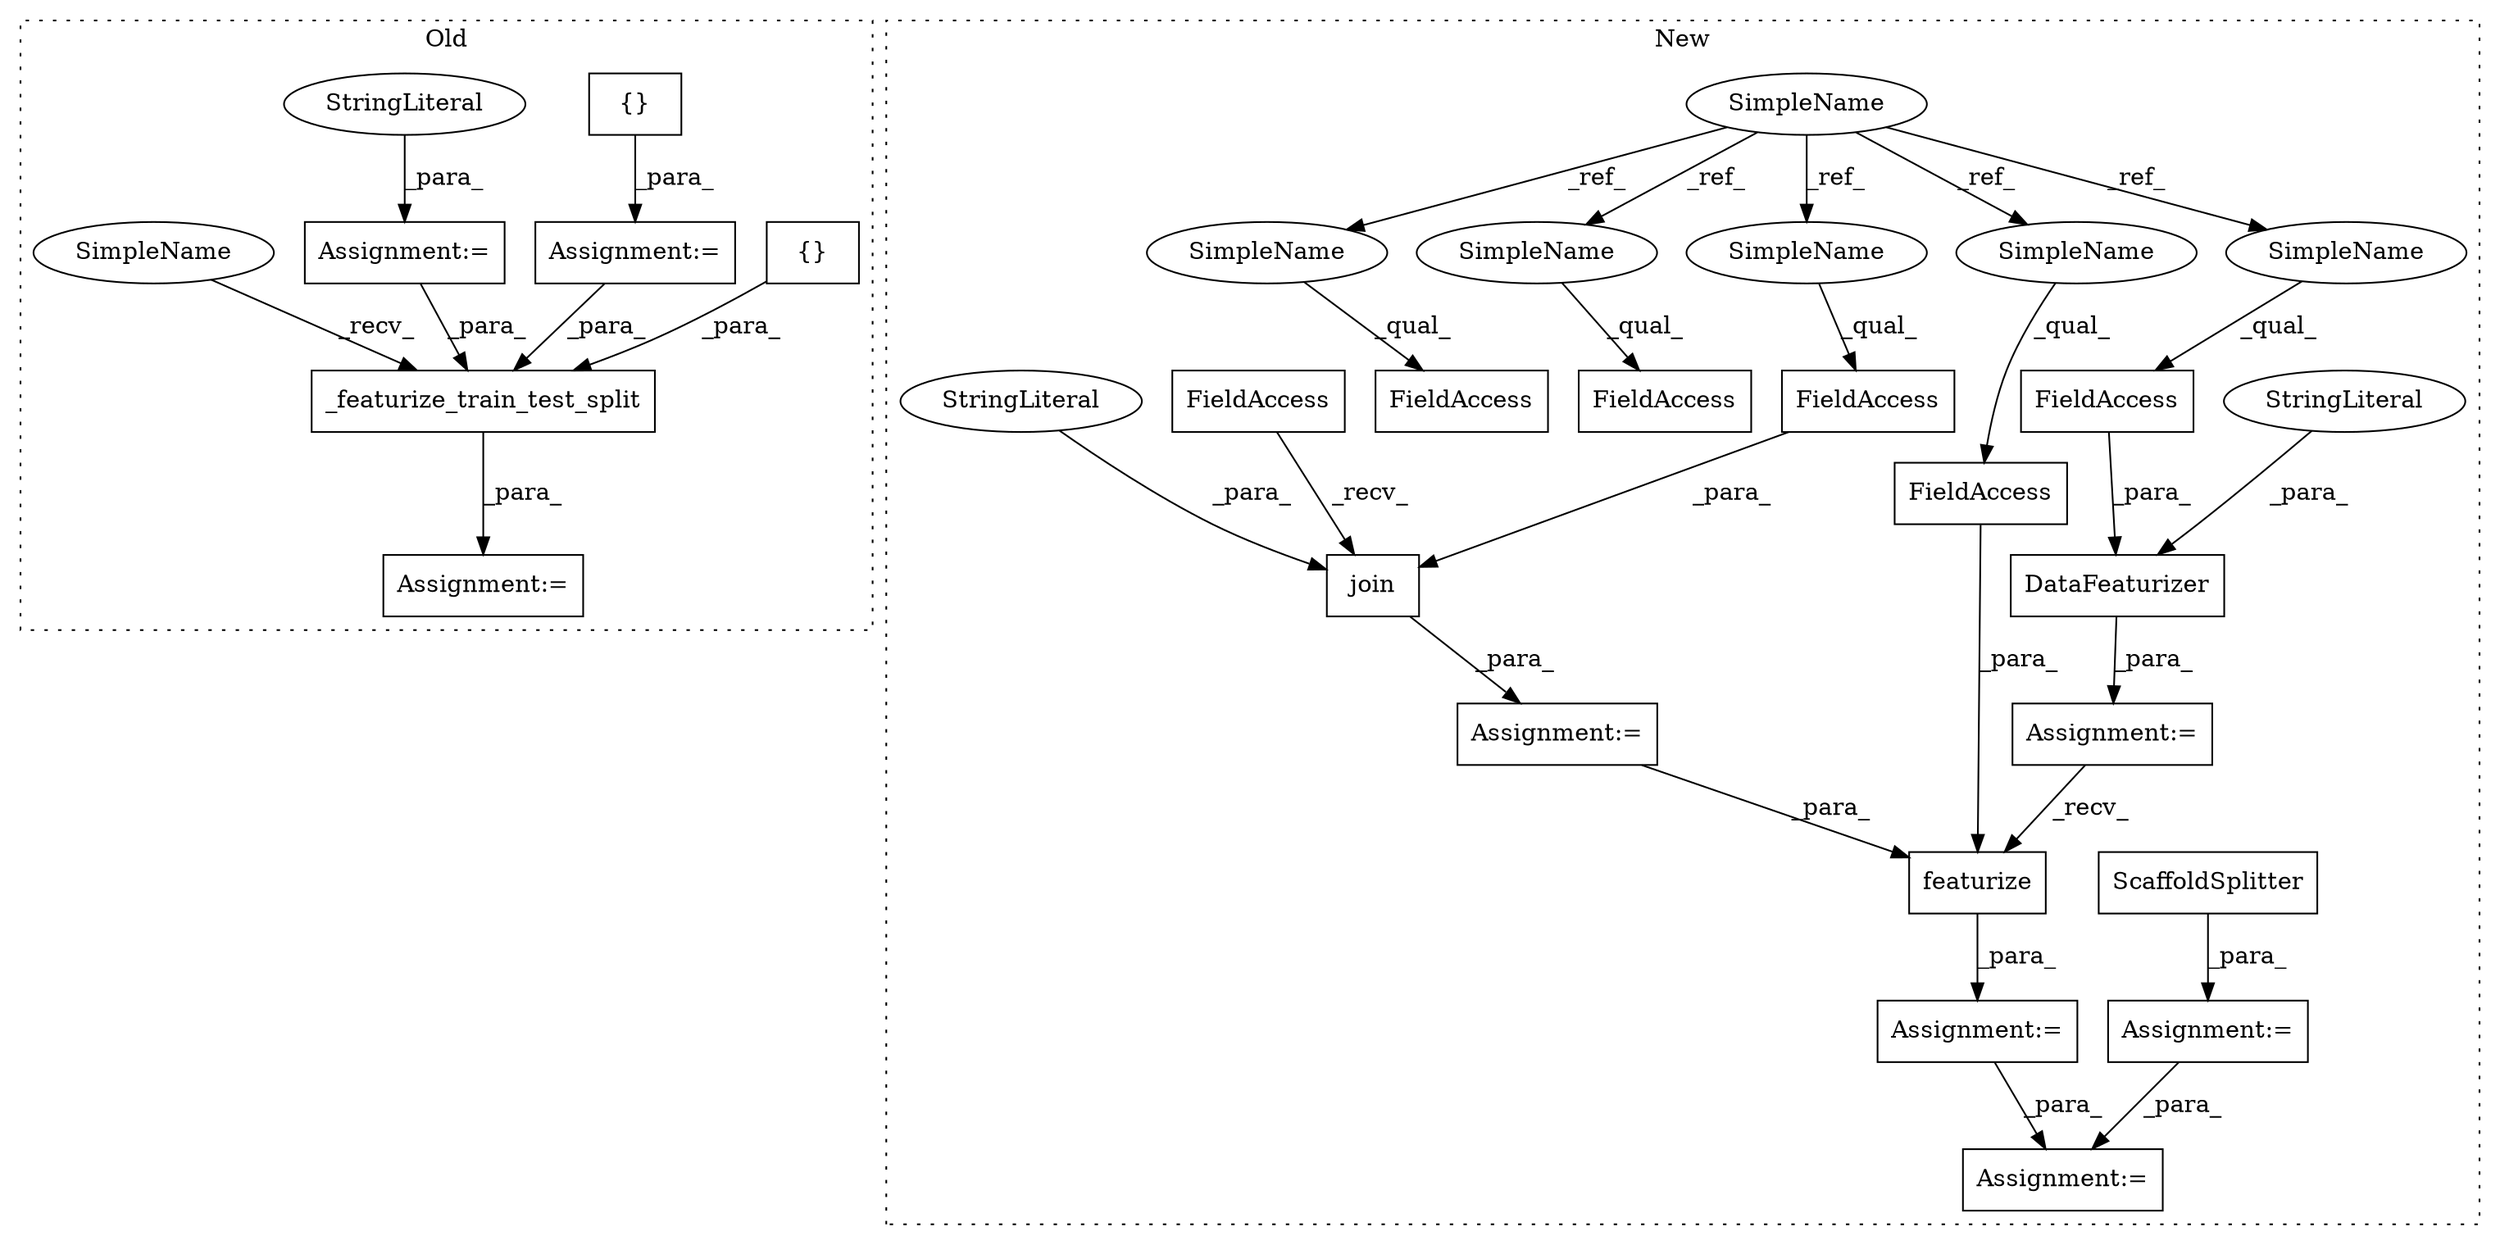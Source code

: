 digraph G {
subgraph cluster0 {
1 [label="{}" a="4" s="2506" l="2" shape="box"];
4 [label="Assignment:=" a="7" s="2996" l="2" shape="box"];
5 [label="{}" a="4" s="2640,2665" l="1,1" shape="box"];
12 [label="Assignment:=" a="7" s="2587" l="1" shape="box"];
14 [label="_featurize_train_test_split" a="32" s="3003,3151" l="28,1" shape="box"];
20 [label="Assignment:=" a="7" s="2886" l="1" shape="box"];
21 [label="StringLiteral" a="45" s="2887" l="13" shape="ellipse"];
31 [label="SimpleName" a="42" s="2998" l="4" shape="ellipse"];
label = "Old";
style="dotted";
}
subgraph cluster1 {
2 [label="featurize" a="32" s="3104,3138" l="10,1" shape="box"];
3 [label="Assignment:=" a="7" s="3247" l="2" shape="box"];
6 [label="FieldAccess" a="22" s="3125" l="13" shape="box"];
7 [label="DataFeaturizer" a="32" s="3022,3078" l="15,1" shape="box"];
8 [label="StringLiteral" a="45" s="3073" l="5" shape="ellipse"];
9 [label="FieldAccess" a="22" s="3043" l="17" shape="box"];
10 [label="Assignment:=" a="7" s="3092" l="1" shape="box"];
11 [label="Assignment:=" a="7" s="3153" l="1" shape="box"];
13 [label="Assignment:=" a="7" s="3021" l="1" shape="box"];
15 [label="SimpleName" a="42" s="1711" l="4" shape="ellipse"];
16 [label="FieldAccess" a="22" s="2974" l="16" shape="box"];
17 [label="FieldAccess" a="22" s="3304" l="14" shape="box"];
18 [label="FieldAccess" a="22" s="3289" l="14" shape="box"];
19 [label="ScaffoldSplitter" a="32" s="3154" l="18" shape="box"];
22 [label="join" a="32" s="2969,3004" l="5,1" shape="box"];
23 [label="FieldAccess" a="22" s="2961" l="7" shape="box"];
24 [label="Assignment:=" a="7" s="2960" l="1" shape="box"];
25 [label="StringLiteral" a="45" s="2991" l="13" shape="ellipse"];
26 [label="SimpleName" a="42" s="3289" l="4" shape="ellipse"];
27 [label="SimpleName" a="42" s="3304" l="4" shape="ellipse"];
28 [label="SimpleName" a="42" s="2974" l="4" shape="ellipse"];
29 [label="SimpleName" a="42" s="3043" l="4" shape="ellipse"];
30 [label="SimpleName" a="42" s="3125" l="4" shape="ellipse"];
label = "New";
style="dotted";
}
1 -> 14 [label="_para_"];
2 -> 10 [label="_para_"];
5 -> 12 [label="_para_"];
6 -> 2 [label="_para_"];
7 -> 13 [label="_para_"];
8 -> 7 [label="_para_"];
9 -> 7 [label="_para_"];
10 -> 3 [label="_para_"];
11 -> 3 [label="_para_"];
12 -> 14 [label="_para_"];
13 -> 2 [label="_recv_"];
14 -> 4 [label="_para_"];
15 -> 28 [label="_ref_"];
15 -> 26 [label="_ref_"];
15 -> 27 [label="_ref_"];
15 -> 29 [label="_ref_"];
15 -> 30 [label="_ref_"];
16 -> 22 [label="_para_"];
19 -> 11 [label="_para_"];
20 -> 14 [label="_para_"];
21 -> 20 [label="_para_"];
22 -> 24 [label="_para_"];
23 -> 22 [label="_recv_"];
24 -> 2 [label="_para_"];
25 -> 22 [label="_para_"];
26 -> 18 [label="_qual_"];
27 -> 17 [label="_qual_"];
28 -> 16 [label="_qual_"];
29 -> 9 [label="_qual_"];
30 -> 6 [label="_qual_"];
31 -> 14 [label="_recv_"];
}